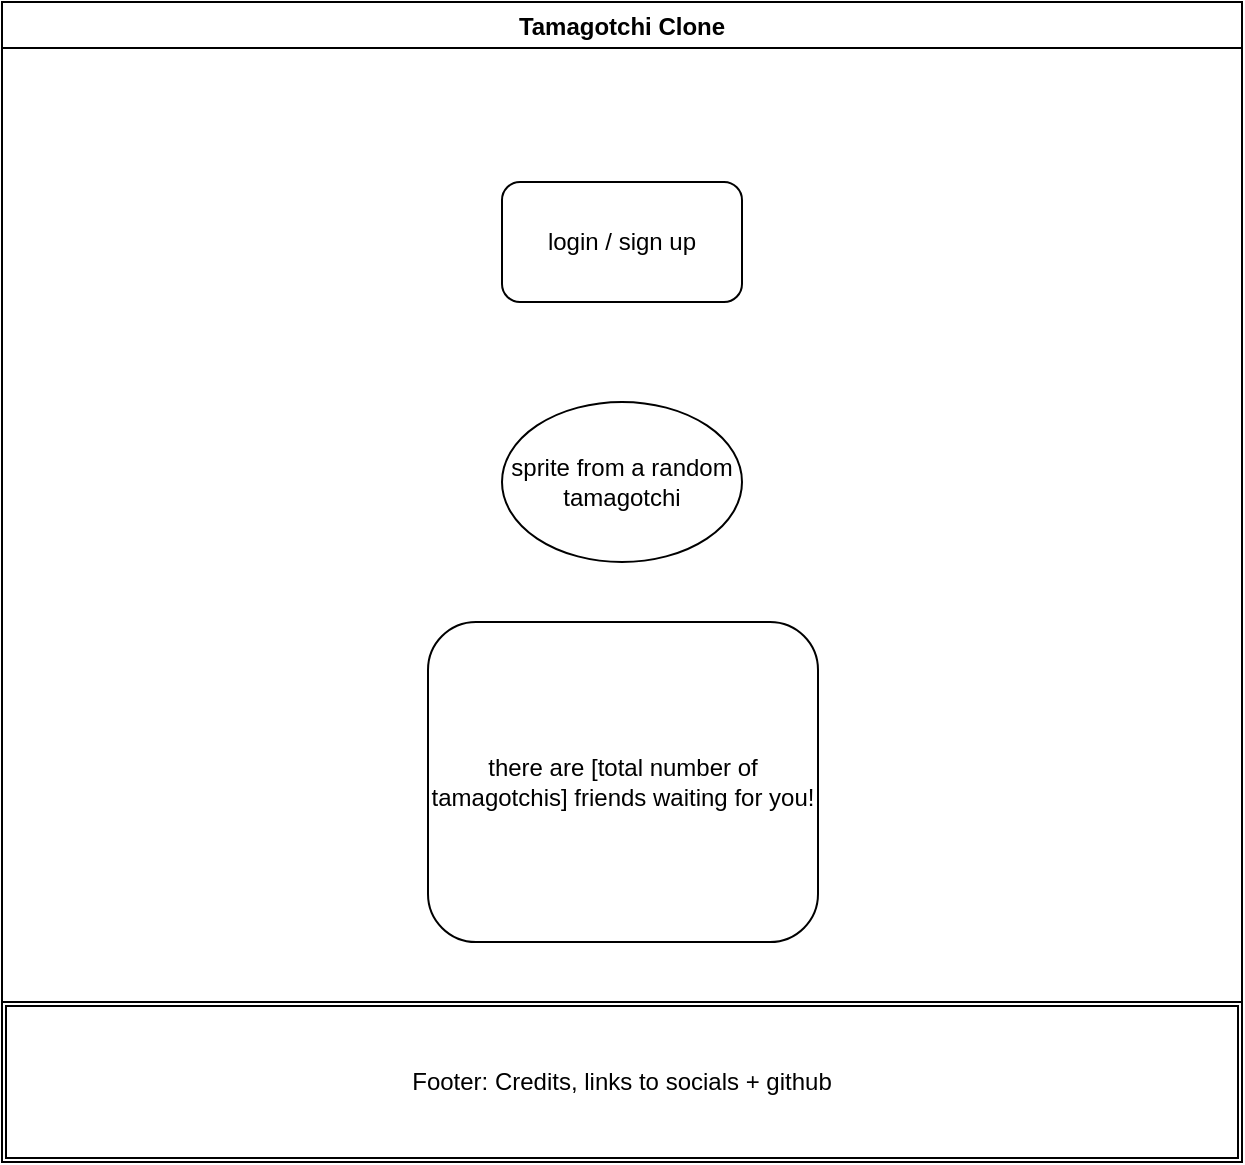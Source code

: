 <mxfile>
    <diagram id="UMi7DGz1L9zeTnmEyBkX" name="default page">
        <mxGraphModel dx="1066" dy="497" grid="1" gridSize="10" guides="1" tooltips="1" connect="1" arrows="1" fold="1" page="1" pageScale="1" pageWidth="850" pageHeight="1100" math="0" shadow="0">
            <root>
                <mxCell id="0"/>
                <mxCell id="1" parent="0"/>
                <mxCell id="2" value="Tamagotchi Clone" style="swimlane;" vertex="1" parent="1">
                    <mxGeometry x="115" y="10" width="620" height="580" as="geometry"/>
                </mxCell>
                <mxCell id="3" value="Footer: Credits, links to socials + github" style="shape=ext;double=1;rounded=0;whiteSpace=wrap;html=1;" vertex="1" parent="2">
                    <mxGeometry y="500" width="620" height="80" as="geometry"/>
                </mxCell>
                <mxCell id="4" value="login / sign up" style="rounded=1;whiteSpace=wrap;html=1;" vertex="1" parent="2">
                    <mxGeometry x="250" y="90" width="120" height="60" as="geometry"/>
                </mxCell>
                <mxCell id="11" value="there are [total number of tamagotchis] friends waiting for you!" style="rounded=1;whiteSpace=wrap;html=1;" vertex="1" parent="2">
                    <mxGeometry x="213" y="310" width="195" height="160" as="geometry"/>
                </mxCell>
                <mxCell id="12" value="sprite from a random tamagotchi" style="ellipse;whiteSpace=wrap;html=1;" vertex="1" parent="2">
                    <mxGeometry x="250" y="200" width="120" height="80" as="geometry"/>
                </mxCell>
            </root>
        </mxGraphModel>
    </diagram>
    <diagram name="auth" id="pjnftdqty53KxZOfEi4Q">
        <mxGraphModel dx="1066" dy="591" grid="1" gridSize="10" guides="1" tooltips="1" connect="1" arrows="1" fold="1" page="1" pageScale="1" pageWidth="850" pageHeight="1100" math="0" shadow="0">
            <root>
                <mxCell id="rXcYYCwnUZDTMQ79JSrv-0"/>
                <mxCell id="rXcYYCwnUZDTMQ79JSrv-1" parent="rXcYYCwnUZDTMQ79JSrv-0"/>
                <mxCell id="rXcYYCwnUZDTMQ79JSrv-2" value="Tamagotchi Clone" style="swimlane;" vertex="1" parent="rXcYYCwnUZDTMQ79JSrv-1">
                    <mxGeometry x="115" y="10" width="625" height="580" as="geometry"/>
                </mxCell>
                <mxCell id="rXcYYCwnUZDTMQ79JSrv-3" value="Footer: Credits, links to socials + github" style="shape=ext;double=1;rounded=0;whiteSpace=wrap;html=1;" vertex="1" parent="rXcYYCwnUZDTMQ79JSrv-2">
                    <mxGeometry y="500" width="620" height="80" as="geometry"/>
                </mxCell>
                <mxCell id="rXcYYCwnUZDTMQ79JSrv-5" value="there are [total number of tamagotchis] friends waiting for you!" style="rounded=1;whiteSpace=wrap;html=1;" vertex="1" parent="rXcYYCwnUZDTMQ79JSrv-2">
                    <mxGeometry x="7.5" y="40" width="472.5" height="80" as="geometry"/>
                </mxCell>
                <mxCell id="rXcYYCwnUZDTMQ79JSrv-6" value="sprite from a random tamagotchi" style="ellipse;whiteSpace=wrap;html=1;" vertex="1" parent="rXcYYCwnUZDTMQ79JSrv-2">
                    <mxGeometry x="495" y="40" width="120" height="80" as="geometry"/>
                </mxCell>
                <mxCell id="rXcYYCwnUZDTMQ79JSrv-7" value="sign up" style="rounded=1;whiteSpace=wrap;html=1;" vertex="1" parent="rXcYYCwnUZDTMQ79JSrv-2">
                    <mxGeometry x="165" y="150" width="120" height="60" as="geometry"/>
                </mxCell>
                <mxCell id="rXcYYCwnUZDTMQ79JSrv-8" value="login" style="rounded=1;whiteSpace=wrap;html=1;" vertex="1" parent="rXcYYCwnUZDTMQ79JSrv-2">
                    <mxGeometry x="325" y="150" width="120" height="60" as="geometry"/>
                </mxCell>
                <mxCell id="rXcYYCwnUZDTMQ79JSrv-9" value="form" style="rounded=1;whiteSpace=wrap;html=1;" vertex="1" parent="rXcYYCwnUZDTMQ79JSrv-1">
                    <mxGeometry x="260" y="270" width="320" height="170" as="geometry"/>
                </mxCell>
            </root>
        </mxGraphModel>
    </diagram>
    <diagram name="selectcharacter" id="gKuL_REPHSGoF7BTMRZx">
        <mxGraphModel dx="1066" dy="497" grid="1" gridSize="10" guides="1" tooltips="1" connect="1" arrows="1" fold="1" page="1" pageScale="1" pageWidth="850" pageHeight="1100" math="0" shadow="0">
            <root>
                <mxCell id="ZTpu3F2TPfKqRi7D_kwA-0"/>
                <mxCell id="ZTpu3F2TPfKqRi7D_kwA-1" parent="ZTpu3F2TPfKqRi7D_kwA-0"/>
                <mxCell id="ZTpu3F2TPfKqRi7D_kwA-2" value="Tamagotchi Clone" style="swimlane;" vertex="1" parent="ZTpu3F2TPfKqRi7D_kwA-1">
                    <mxGeometry x="115" y="10" width="620" height="580" as="geometry"/>
                </mxCell>
                <mxCell id="ZTpu3F2TPfKqRi7D_kwA-3" value="Footer: Credits, links to socials + github" style="shape=ext;double=1;rounded=0;whiteSpace=wrap;html=1;" vertex="1" parent="ZTpu3F2TPfKqRi7D_kwA-2">
                    <mxGeometry y="500" width="620" height="80" as="geometry"/>
                </mxCell>
                <mxCell id="ZTpu3F2TPfKqRi7D_kwA-4" value="logout" style="rounded=1;whiteSpace=wrap;html=1;" vertex="1" parent="ZTpu3F2TPfKqRi7D_kwA-2">
                    <mxGeometry x="495" y="30" width="120" height="60" as="geometry"/>
                </mxCell>
                <mxCell id="ZTpu3F2TPfKqRi7D_kwA-5" value="Your Friends!&lt;br&gt;&lt;br&gt;[all tamagotchis you have hatched]" style="rounded=1;whiteSpace=wrap;html=1;verticalAlign=top;" vertex="1" parent="ZTpu3F2TPfKqRi7D_kwA-2">
                    <mxGeometry x="65" y="50" width="375" height="150" as="geometry"/>
                </mxCell>
                <mxCell id="ZTpu3F2TPfKqRi7D_kwA-6" value="sprite from a random tamagotchi" style="ellipse;whiteSpace=wrap;html=1;" vertex="1" parent="ZTpu3F2TPfKqRi7D_kwA-2">
                    <mxGeometry x="495" y="110" width="120" height="80" as="geometry"/>
                </mxCell>
                <mxCell id="i3fK06BKB8DdU-Xzqupd-0" value="hatch new" style="rounded=1;whiteSpace=wrap;html=1;" vertex="1" parent="ZTpu3F2TPfKqRi7D_kwA-2">
                    <mxGeometry x="310" y="130" width="120" height="60" as="geometry"/>
                </mxCell>
                <mxCell id="i3fK06BKB8DdU-Xzqupd-1" value="More Friends!&lt;br&gt;&lt;br&gt;&lt;br&gt;&lt;br&gt;&lt;br&gt;[all tamagotchis you did not hatch]&lt;br&gt;Sort by: longest time since last_accessed" style="rounded=1;whiteSpace=wrap;html=1;verticalAlign=top;" vertex="1" parent="ZTpu3F2TPfKqRi7D_kwA-2">
                    <mxGeometry x="35" y="250" width="405" height="220" as="geometry"/>
                </mxCell>
            </root>
        </mxGraphModel>
    </diagram>
    <diagram name="play" id="qMTVvXwKt2VNi_2RuPRK">
        <mxGraphModel dx="525" dy="591" grid="1" gridSize="10" guides="1" tooltips="1" connect="1" arrows="1" fold="1" page="1" pageScale="1" pageWidth="850" pageHeight="1100" math="0" shadow="0">
            <root>
                <mxCell id="R7CxOSbI79q8FVNvMOcK-0"/>
                <mxCell id="R7CxOSbI79q8FVNvMOcK-1" parent="R7CxOSbI79q8FVNvMOcK-0"/>
                <mxCell id="R7CxOSbI79q8FVNvMOcK-2" value="Tamagotchi Clone" style="swimlane;" vertex="1" parent="R7CxOSbI79q8FVNvMOcK-1">
                    <mxGeometry x="115" y="10" width="620" height="580" as="geometry"/>
                </mxCell>
                <mxCell id="R7CxOSbI79q8FVNvMOcK-3" value="Footer: Credits, links to socials + github" style="shape=ext;double=1;rounded=0;whiteSpace=wrap;html=1;" vertex="1" parent="R7CxOSbI79q8FVNvMOcK-2">
                    <mxGeometry y="500" width="620" height="80" as="geometry"/>
                </mxCell>
                <mxCell id="R7CxOSbI79q8FVNvMOcK-5" value="" style="rounded=1;whiteSpace=wrap;html=1;verticalAlign=top;" vertex="1" parent="R7CxOSbI79q8FVNvMOcK-2">
                    <mxGeometry x="55" y="90" width="415" height="380" as="geometry"/>
                </mxCell>
                <mxCell id="JiMaa8--pvwfyQtv6amu-3" value="controls" style="swimlane;fontStyle=0;childLayout=stackLayout;horizontal=1;startSize=26;fillColor=none;horizontalStack=0;resizeParent=1;resizeParentMax=0;resizeLast=0;collapsible=1;marginBottom=0;" vertex="1" parent="R7CxOSbI79q8FVNvMOcK-2">
                    <mxGeometry x="85" y="170" width="140" height="130" as="geometry"/>
                </mxCell>
                <mxCell id="JiMaa8--pvwfyQtv6amu-4" value="feed" style="text;strokeColor=none;fillColor=none;align=left;verticalAlign=top;spacingLeft=4;spacingRight=4;overflow=hidden;rotatable=0;points=[[0,0.5],[1,0.5]];portConstraint=eastwest;" vertex="1" parent="JiMaa8--pvwfyQtv6amu-3">
                    <mxGeometry y="26" width="140" height="26" as="geometry"/>
                </mxCell>
                <mxCell id="JiMaa8--pvwfyQtv6amu-5" value="pet/play" style="text;strokeColor=none;fillColor=none;align=left;verticalAlign=top;spacingLeft=4;spacingRight=4;overflow=hidden;rotatable=0;points=[[0,0.5],[1,0.5]];portConstraint=eastwest;" vertex="1" parent="JiMaa8--pvwfyQtv6amu-3">
                    <mxGeometry y="52" width="140" height="26" as="geometry"/>
                </mxCell>
                <mxCell id="JiMaa8--pvwfyQtv6amu-6" value="clean" style="text;strokeColor=none;fillColor=none;align=left;verticalAlign=top;spacingLeft=4;spacingRight=4;overflow=hidden;rotatable=0;points=[[0,0.5],[1,0.5]];portConstraint=eastwest;" vertex="1" parent="JiMaa8--pvwfyQtv6amu-3">
                    <mxGeometry y="78" width="140" height="26" as="geometry"/>
                </mxCell>
                <mxCell id="JiMaa8--pvwfyQtv6amu-7" value="give medicine" style="text;strokeColor=none;fillColor=none;align=left;verticalAlign=top;spacingLeft=4;spacingRight=4;overflow=hidden;rotatable=0;points=[[0,0.5],[1,0.5]];portConstraint=eastwest;" vertex="1" parent="JiMaa8--pvwfyQtv6amu-3">
                    <mxGeometry y="104" width="140" height="26" as="geometry"/>
                </mxCell>
                <mxCell id="JiMaa8--pvwfyQtv6amu-8" value="" style="group" vertex="1" connectable="0" parent="R7CxOSbI79q8FVNvMOcK-2">
                    <mxGeometry x="245" y="140" width="200" height="200" as="geometry"/>
                </mxCell>
                <mxCell id="JiMaa8--pvwfyQtv6amu-0" value="Container" style="swimlane;" vertex="1" parent="JiMaa8--pvwfyQtv6amu-8">
                    <mxGeometry width="200" height="200" as="geometry"/>
                </mxCell>
                <mxCell id="JiMaa8--pvwfyQtv6amu-2" value="canvas" style="rounded=0;whiteSpace=wrap;html=1;" vertex="1" parent="JiMaa8--pvwfyQtv6amu-8">
                    <mxGeometry x="32.5" y="40" width="120" height="60" as="geometry"/>
                </mxCell>
                <mxCell id="JiMaa8--pvwfyQtv6amu-1" value="character status chart" style="rounded=0;whiteSpace=wrap;html=1;" vertex="1" parent="JiMaa8--pvwfyQtv6amu-8">
                    <mxGeometry x="27.5" y="120" width="120" height="60" as="geometry"/>
                </mxCell>
                <mxCell id="IJvb0f-X8H9UOGCDiI6G-0" value="navigation" style="swimlane;fontStyle=0;childLayout=stackLayout;horizontal=1;startSize=26;fillColor=none;horizontalStack=0;resizeParent=1;resizeParentMax=0;resizeLast=0;collapsible=1;marginBottom=0;" vertex="1" parent="R7CxOSbI79q8FVNvMOcK-2">
                    <mxGeometry x="475" y="40" width="140" height="130" as="geometry"/>
                </mxCell>
                <mxCell id="IJvb0f-X8H9UOGCDiI6G-1" value="account" style="text;strokeColor=none;fillColor=none;align=left;verticalAlign=top;spacingLeft=4;spacingRight=4;overflow=hidden;rotatable=0;points=[[0,0.5],[1,0.5]];portConstraint=eastwest;" vertex="1" parent="IJvb0f-X8H9UOGCDiI6G-0">
                    <mxGeometry y="26" width="140" height="26" as="geometry"/>
                </mxCell>
                <mxCell id="IJvb0f-X8H9UOGCDiI6G-2" value="save" style="text;strokeColor=none;fillColor=none;align=left;verticalAlign=top;spacingLeft=4;spacingRight=4;overflow=hidden;rotatable=0;points=[[0,0.5],[1,0.5]];portConstraint=eastwest;" vertex="1" parent="IJvb0f-X8H9UOGCDiI6G-0">
                    <mxGeometry y="52" width="140" height="26" as="geometry"/>
                </mxCell>
                <mxCell id="IJvb0f-X8H9UOGCDiI6G-3" value="visit other [load]" style="text;strokeColor=none;fillColor=none;align=left;verticalAlign=top;spacingLeft=4;spacingRight=4;overflow=hidden;rotatable=0;points=[[0,0.5],[1,0.5]];portConstraint=eastwest;" vertex="1" parent="IJvb0f-X8H9UOGCDiI6G-0">
                    <mxGeometry y="78" width="140" height="26" as="geometry"/>
                </mxCell>
                <mxCell id="IJvb0f-X8H9UOGCDiI6G-4" value="logout" style="text;strokeColor=none;fillColor=none;align=left;verticalAlign=top;spacingLeft=4;spacingRight=4;overflow=hidden;rotatable=0;points=[[0,0.5],[1,0.5]];portConstraint=eastwest;" vertex="1" parent="IJvb0f-X8H9UOGCDiI6G-0">
                    <mxGeometry y="104" width="140" height="26" as="geometry"/>
                </mxCell>
            </root>
        </mxGraphModel>
    </diagram>
</mxfile>
